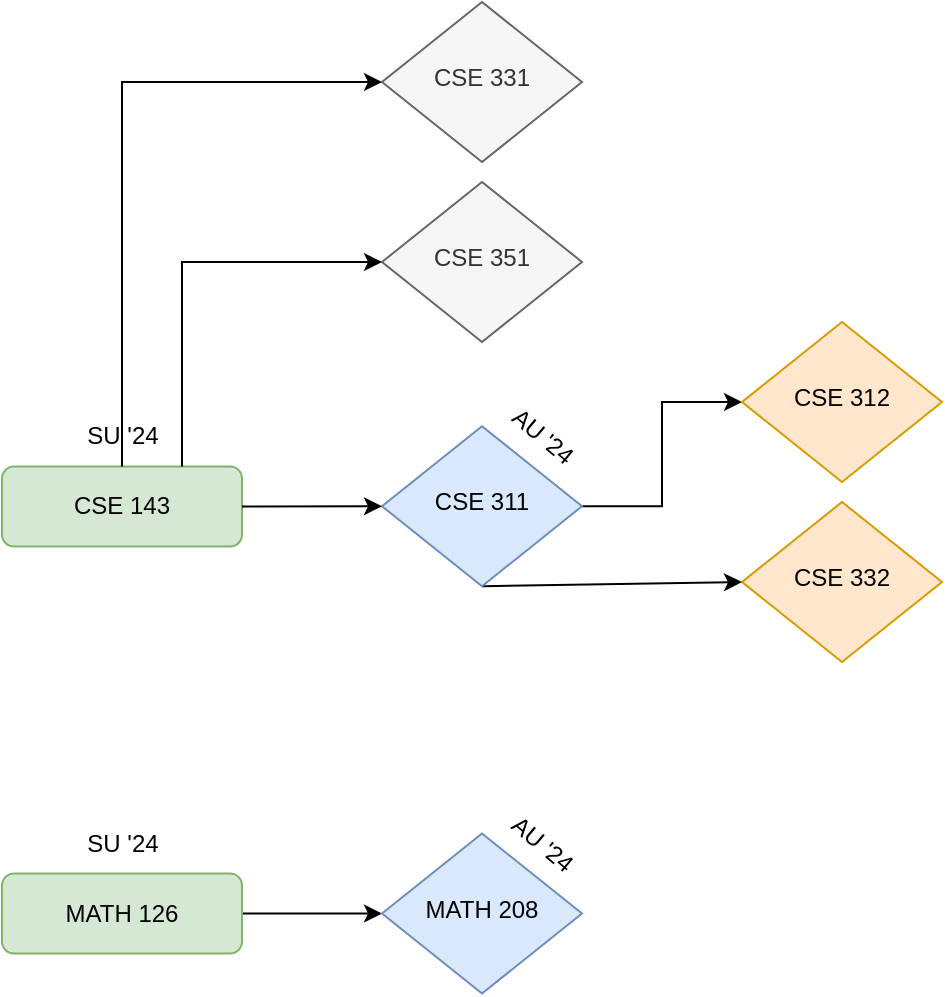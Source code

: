 <mxfile version="24.8.3">
  <diagram id="C5RBs43oDa-KdzZeNtuy" name="Page-1">
    <mxGraphModel dx="1764" dy="595" grid="1" gridSize="10" guides="1" tooltips="1" connect="1" arrows="1" fold="1" page="1" pageScale="1" pageWidth="827" pageHeight="1169" math="0" shadow="0">
      <root>
        <mxCell id="WIyWlLk6GJQsqaUBKTNV-0" />
        <mxCell id="WIyWlLk6GJQsqaUBKTNV-1" parent="WIyWlLk6GJQsqaUBKTNV-0" />
        <mxCell id="yJDKLL-mW4QxloJMJQi_-10" value="" style="edgeStyle=orthogonalEdgeStyle;rounded=0;orthogonalLoop=1;jettySize=auto;html=1;" edge="1" parent="WIyWlLk6GJQsqaUBKTNV-1" source="WIyWlLk6GJQsqaUBKTNV-6" target="yJDKLL-mW4QxloJMJQi_-9">
          <mxGeometry relative="1" as="geometry" />
        </mxCell>
        <mxCell id="yJDKLL-mW4QxloJMJQi_-3" value="" style="endArrow=classic;html=1;rounded=0;exitX=1;exitY=0.5;exitDx=0;exitDy=0;entryX=0;entryY=0.5;entryDx=0;entryDy=0;" edge="1" parent="WIyWlLk6GJQsqaUBKTNV-1" source="yJDKLL-mW4QxloJMJQi_-0" target="yJDKLL-mW4QxloJMJQi_-2">
          <mxGeometry width="50" height="50" relative="1" as="geometry">
            <mxPoint x="-80" y="430" as="sourcePoint" />
            <mxPoint x="-30" y="380" as="targetPoint" />
          </mxGeometry>
        </mxCell>
        <mxCell id="yJDKLL-mW4QxloJMJQi_-9" value="CSE 312" style="rhombus;whiteSpace=wrap;html=1;shadow=0;fontFamily=Helvetica;fontSize=12;align=center;strokeWidth=1;spacing=6;spacingTop=-4;fillColor=#ffe6cc;strokeColor=#d79b00;" vertex="1" parent="WIyWlLk6GJQsqaUBKTNV-1">
          <mxGeometry x="180" y="330" width="100" height="80" as="geometry" />
        </mxCell>
        <mxCell id="yJDKLL-mW4QxloJMJQi_-12" value="CSE 332" style="rhombus;whiteSpace=wrap;html=1;shadow=0;fontFamily=Helvetica;fontSize=12;align=center;strokeWidth=1;spacing=6;spacingTop=-4;fillColor=#ffe6cc;strokeColor=#d79b00;" vertex="1" parent="WIyWlLk6GJQsqaUBKTNV-1">
          <mxGeometry x="180" y="420" width="100" height="80" as="geometry" />
        </mxCell>
        <mxCell id="yJDKLL-mW4QxloJMJQi_-13" value="" style="endArrow=classic;html=1;rounded=0;entryX=0;entryY=0.5;entryDx=0;entryDy=0;exitX=0.5;exitY=1;exitDx=0;exitDy=0;" edge="1" parent="WIyWlLk6GJQsqaUBKTNV-1" source="WIyWlLk6GJQsqaUBKTNV-6" target="yJDKLL-mW4QxloJMJQi_-12">
          <mxGeometry width="50" height="50" relative="1" as="geometry">
            <mxPoint x="75" y="220" as="sourcePoint" />
            <mxPoint x="150" y="250" as="targetPoint" />
          </mxGeometry>
        </mxCell>
        <mxCell id="yJDKLL-mW4QxloJMJQi_-14" value="CSE 331" style="rhombus;whiteSpace=wrap;html=1;shadow=0;fontFamily=Helvetica;fontSize=12;align=center;strokeWidth=1;spacing=6;spacingTop=-4;fillColor=#f5f5f5;fontColor=#333333;strokeColor=#666666;" vertex="1" parent="WIyWlLk6GJQsqaUBKTNV-1">
          <mxGeometry y="170" width="100" height="80" as="geometry" />
        </mxCell>
        <mxCell id="yJDKLL-mW4QxloJMJQi_-15" value="" style="group" vertex="1" connectable="0" parent="WIyWlLk6GJQsqaUBKTNV-1">
          <mxGeometry x="-190" y="575.77" width="120" height="70" as="geometry" />
        </mxCell>
        <mxCell id="yJDKLL-mW4QxloJMJQi_-0" value="MATH 126" style="rounded=1;whiteSpace=wrap;html=1;fillColor=#d5e8d4;strokeColor=#82b366;" vertex="1" parent="yJDKLL-mW4QxloJMJQi_-15">
          <mxGeometry y="30" width="120" height="40" as="geometry" />
        </mxCell>
        <mxCell id="yJDKLL-mW4QxloJMJQi_-5" value="SU &#39;24" style="text;html=1;align=center;verticalAlign=middle;resizable=0;points=[];autosize=1;strokeColor=none;fillColor=none;" vertex="1" parent="yJDKLL-mW4QxloJMJQi_-15">
          <mxGeometry x="30" width="60" height="30" as="geometry" />
        </mxCell>
        <mxCell id="yJDKLL-mW4QxloJMJQi_-16" value="" style="group" vertex="1" connectable="0" parent="WIyWlLk6GJQsqaUBKTNV-1">
          <mxGeometry x="-190" y="372.23" width="120" height="70" as="geometry" />
        </mxCell>
        <mxCell id="WIyWlLk6GJQsqaUBKTNV-3" value="CSE 143" style="rounded=1;whiteSpace=wrap;html=1;fontSize=12;glass=0;strokeWidth=1;shadow=0;fillColor=#d5e8d4;strokeColor=#82b366;" parent="yJDKLL-mW4QxloJMJQi_-16" vertex="1">
          <mxGeometry y="30" width="120" height="40" as="geometry" />
        </mxCell>
        <mxCell id="yJDKLL-mW4QxloJMJQi_-4" value="SU &#39;24" style="text;html=1;align=center;verticalAlign=middle;resizable=0;points=[];autosize=1;strokeColor=none;fillColor=none;" vertex="1" parent="yJDKLL-mW4QxloJMJQi_-16">
          <mxGeometry x="30" width="60" height="30" as="geometry" />
        </mxCell>
        <mxCell id="yJDKLL-mW4QxloJMJQi_-17" value="" style="group" vertex="1" connectable="0" parent="WIyWlLk6GJQsqaUBKTNV-1">
          <mxGeometry y="356.346" width="112.623" height="105.774" as="geometry" />
        </mxCell>
        <mxCell id="WIyWlLk6GJQsqaUBKTNV-6" value="CSE 311" style="rhombus;whiteSpace=wrap;html=1;shadow=0;fontFamily=Helvetica;fontSize=12;align=center;strokeWidth=1;spacing=6;spacingTop=-4;fillColor=#dae8fc;strokeColor=#6c8ebf;" parent="yJDKLL-mW4QxloJMJQi_-17" vertex="1">
          <mxGeometry y="25.774" width="100" height="80" as="geometry" />
        </mxCell>
        <mxCell id="yJDKLL-mW4QxloJMJQi_-6" value="AU &#39;24" style="text;html=1;align=center;verticalAlign=middle;resizable=0;points=[];autosize=1;strokeColor=none;fillColor=none;rotation=40;" vertex="1" parent="yJDKLL-mW4QxloJMJQi_-17">
          <mxGeometry x="50" y="15.774" width="60" height="30" as="geometry" />
        </mxCell>
        <mxCell id="yJDKLL-mW4QxloJMJQi_-18" value="" style="group" vertex="1" connectable="0" parent="WIyWlLk6GJQsqaUBKTNV-1">
          <mxGeometry y="559.996" width="112.623" height="105.774" as="geometry" />
        </mxCell>
        <mxCell id="yJDKLL-mW4QxloJMJQi_-2" value="MATH 208" style="rhombus;whiteSpace=wrap;html=1;shadow=0;fontFamily=Helvetica;fontSize=12;align=center;strokeWidth=1;spacing=6;spacingTop=-4;fillColor=#dae8fc;strokeColor=#6c8ebf;" vertex="1" parent="yJDKLL-mW4QxloJMJQi_-18">
          <mxGeometry y="25.774" width="100" height="80" as="geometry" />
        </mxCell>
        <mxCell id="yJDKLL-mW4QxloJMJQi_-8" value="AU &#39;24" style="text;html=1;align=center;verticalAlign=middle;resizable=0;points=[];autosize=1;strokeColor=none;fillColor=none;rotation=40;" vertex="1" parent="yJDKLL-mW4QxloJMJQi_-18">
          <mxGeometry x="50" y="15.774" width="60" height="30" as="geometry" />
        </mxCell>
        <mxCell id="yJDKLL-mW4QxloJMJQi_-19" value="" style="endArrow=classic;html=1;rounded=0;entryX=0;entryY=0.5;entryDx=0;entryDy=0;exitX=0.5;exitY=0;exitDx=0;exitDy=0;" edge="1" parent="WIyWlLk6GJQsqaUBKTNV-1" source="WIyWlLk6GJQsqaUBKTNV-3" target="yJDKLL-mW4QxloJMJQi_-14">
          <mxGeometry width="50" height="50" relative="1" as="geometry">
            <mxPoint x="-60" y="400" as="sourcePoint" />
            <mxPoint x="-90" y="330" as="targetPoint" />
            <Array as="points">
              <mxPoint x="-130" y="210" />
            </Array>
          </mxGeometry>
        </mxCell>
        <mxCell id="yJDKLL-mW4QxloJMJQi_-20" value="CSE 351" style="rhombus;whiteSpace=wrap;html=1;shadow=0;fontFamily=Helvetica;fontSize=12;align=center;strokeWidth=1;spacing=6;spacingTop=-4;fillColor=#f5f5f5;fontColor=#333333;strokeColor=#666666;" vertex="1" parent="WIyWlLk6GJQsqaUBKTNV-1">
          <mxGeometry y="260" width="100" height="80" as="geometry" />
        </mxCell>
        <mxCell id="yJDKLL-mW4QxloJMJQi_-21" value="" style="endArrow=classic;html=1;rounded=0;exitX=0.75;exitY=0;exitDx=0;exitDy=0;entryX=0;entryY=0.5;entryDx=0;entryDy=0;" edge="1" parent="WIyWlLk6GJQsqaUBKTNV-1" source="WIyWlLk6GJQsqaUBKTNV-3" target="yJDKLL-mW4QxloJMJQi_-20">
          <mxGeometry width="50" height="50" relative="1" as="geometry">
            <mxPoint x="-60" y="356.35" as="sourcePoint" />
            <mxPoint x="-10" y="306.35" as="targetPoint" />
            <Array as="points">
              <mxPoint x="-100" y="300" />
            </Array>
          </mxGeometry>
        </mxCell>
        <mxCell id="yJDKLL-mW4QxloJMJQi_-23" value="" style="endArrow=classic;html=1;rounded=0;exitX=1;exitY=0.5;exitDx=0;exitDy=0;entryX=0;entryY=0.5;entryDx=0;entryDy=0;" edge="1" parent="WIyWlLk6GJQsqaUBKTNV-1" source="WIyWlLk6GJQsqaUBKTNV-3" target="WIyWlLk6GJQsqaUBKTNV-6">
          <mxGeometry width="50" height="50" relative="1" as="geometry">
            <mxPoint x="-50" y="520" as="sourcePoint" />
            <mxPoint y="470" as="targetPoint" />
          </mxGeometry>
        </mxCell>
      </root>
    </mxGraphModel>
  </diagram>
</mxfile>
